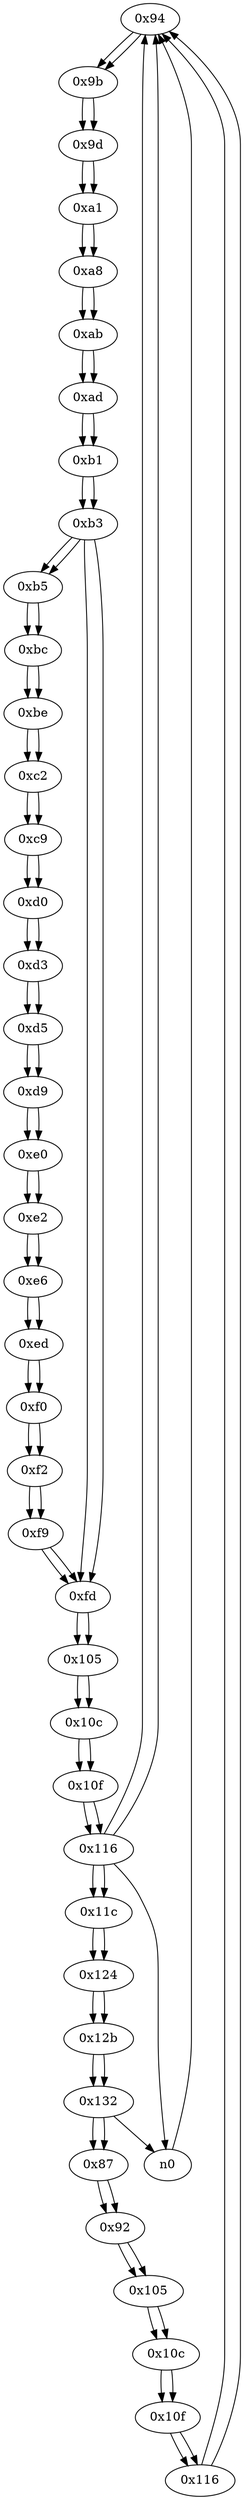 digraph G{
/* nodes */
/* Start Freq.: 2692 */
/* entry: 0x94  */
  n1 [label="0x94"]
  n2 [label="0x9d"]
  n3 [label="0xab"]
  n4 [label="0xad"]
  n5 [label="0xb1"]
  n6 [label="0x9b"]
  n7 [label="0xa1"]
  n8 [label="0xa8"]
  n9 [label="0xb3"]
  na [label="0xb5"]
  nb [label="0xbc"]
  nc [label="0xbe"]
  nd [label="0xc2"]
  ne [label="0xc9"]
  nf [label="0xd0"]
  n10 [label="0xd3"]
  n11 [label="0xd5"]
  n12 [label="0xd9"]
  n13 [label="0xe0"]
  n14 [label="0xe2"]
  n15 [label="0xe6"]
  n16 [label="0xed"]
  n17 [label="0xf0"]
  n18 [label="0xf2"]
  n19 [label="0xf9"]
  n1a [label="0xfd"]
  n1b [label="0x105"]
  n1c [label="0x10c"]
  n1d [label="0x10f"]
  n1e [label="0x116"]
  n1f [label="0x11c"]
  n20 [label="0x124"]
  n21 [label="0x12b"]
  n22 [label="0x132"]
  n23 [label="0x87"]
  n24 [label="0x92"]
  n25 [label="0x105"]
  n26 [label="0x10c"]
  n27 [label="0x10f"]
  n28 [label="0x116"]
/* edges */
n1 -> n6;
n28 -> n1;
n1e -> n1;
n0 -> n1;
n2 -> n7;
n6 -> n2;
n3 -> n4;
n8 -> n3;
n4 -> n5;
n3 -> n4;
n5 -> n9;
n4 -> n5;
n6 -> n2;
n1 -> n6;
n7 -> n8;
n2 -> n7;
n8 -> n3;
n7 -> n8;
n9 -> n1a;
n9 -> na;
n5 -> n9;
na -> nb;
n9 -> na;
nb -> nc;
na -> nb;
nc -> nd;
nb -> nc;
nd -> ne;
nc -> nd;
ne -> nf;
nd -> ne;
nf -> n10;
ne -> nf;
n10 -> n11;
nf -> n10;
n11 -> n12;
n10 -> n11;
n12 -> n13;
n11 -> n12;
n13 -> n14;
n12 -> n13;
n14 -> n15;
n13 -> n14;
n15 -> n16;
n14 -> n15;
n16 -> n17;
n15 -> n16;
n17 -> n18;
n16 -> n17;
n18 -> n19;
n17 -> n18;
n19 -> n1a;
n18 -> n19;
n1a -> n1b;
n9 -> n1a;
n19 -> n1a;
n1b -> n1c;
n1a -> n1b;
n1c -> n1d;
n1b -> n1c;
n1d -> n1e;
n1c -> n1d;
n1e -> n1f;
n1e -> n1;
n1e -> n0;
n1d -> n1e;
n1f -> n20;
n1e -> n1f;
n20 -> n21;
n1f -> n20;
n21 -> n22;
n20 -> n21;
n22 -> n0;
n22 -> n23;
n21 -> n22;
n23 -> n24;
n22 -> n23;
n24 -> n25;
n23 -> n24;
n25 -> n26;
n24 -> n25;
n26 -> n27;
n25 -> n26;
n27 -> n28;
n26 -> n27;
n28 -> n1;
n27 -> n28;
}
